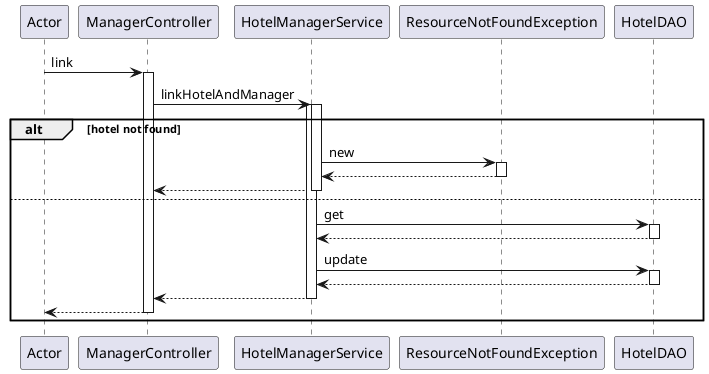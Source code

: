 @startuml
participant Actor
Actor -> ManagerController : link
activate ManagerController
ManagerController -> HotelManagerService : linkHotelAndManager
activate HotelManagerService

alt hotel not found

activate HotelManagerService
HotelManagerService -> ResourceNotFoundException : new
activate ResourceNotFoundException
ResourceNotFoundException --> HotelManagerService
deactivate ResourceNotFoundException
HotelManagerService --> ManagerController
deactivate HotelManagerService

else

HotelManagerService -> HotelDAO : get
activate HotelDAO
HotelDAO --> HotelManagerService
deactivate HotelDAO

HotelManagerService -> HotelDAO : update
activate HotelDAO
HotelDAO --> HotelManagerService
deactivate HotelDAO
HotelManagerService --> ManagerController
deactivate HotelManagerService
return

end

@enduml